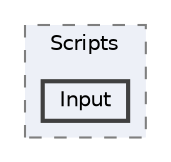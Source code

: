 digraph "001_Common/Scripts/Input"
{
 // LATEX_PDF_SIZE
  bgcolor="transparent";
  edge [fontname=Helvetica,fontsize=10,labelfontname=Helvetica,labelfontsize=10];
  node [fontname=Helvetica,fontsize=10,shape=box,height=0.2,width=0.4];
  compound=true
  subgraph clusterdir_32092f515e3299d611f4d88bb32c8845 {
    graph [ bgcolor="#edf0f7", pencolor="grey50", label="Scripts", fontname=Helvetica,fontsize=10 style="filled,dashed", URL="dir_32092f515e3299d611f4d88bb32c8845.html",tooltip=""]
  dir_aa964eb189d234c52b38b0fc9977e9f1 [label="Input", fillcolor="#edf0f7", color="grey25", style="filled,bold", URL="dir_aa964eb189d234c52b38b0fc9977e9f1.html",tooltip=""];
  }
}
